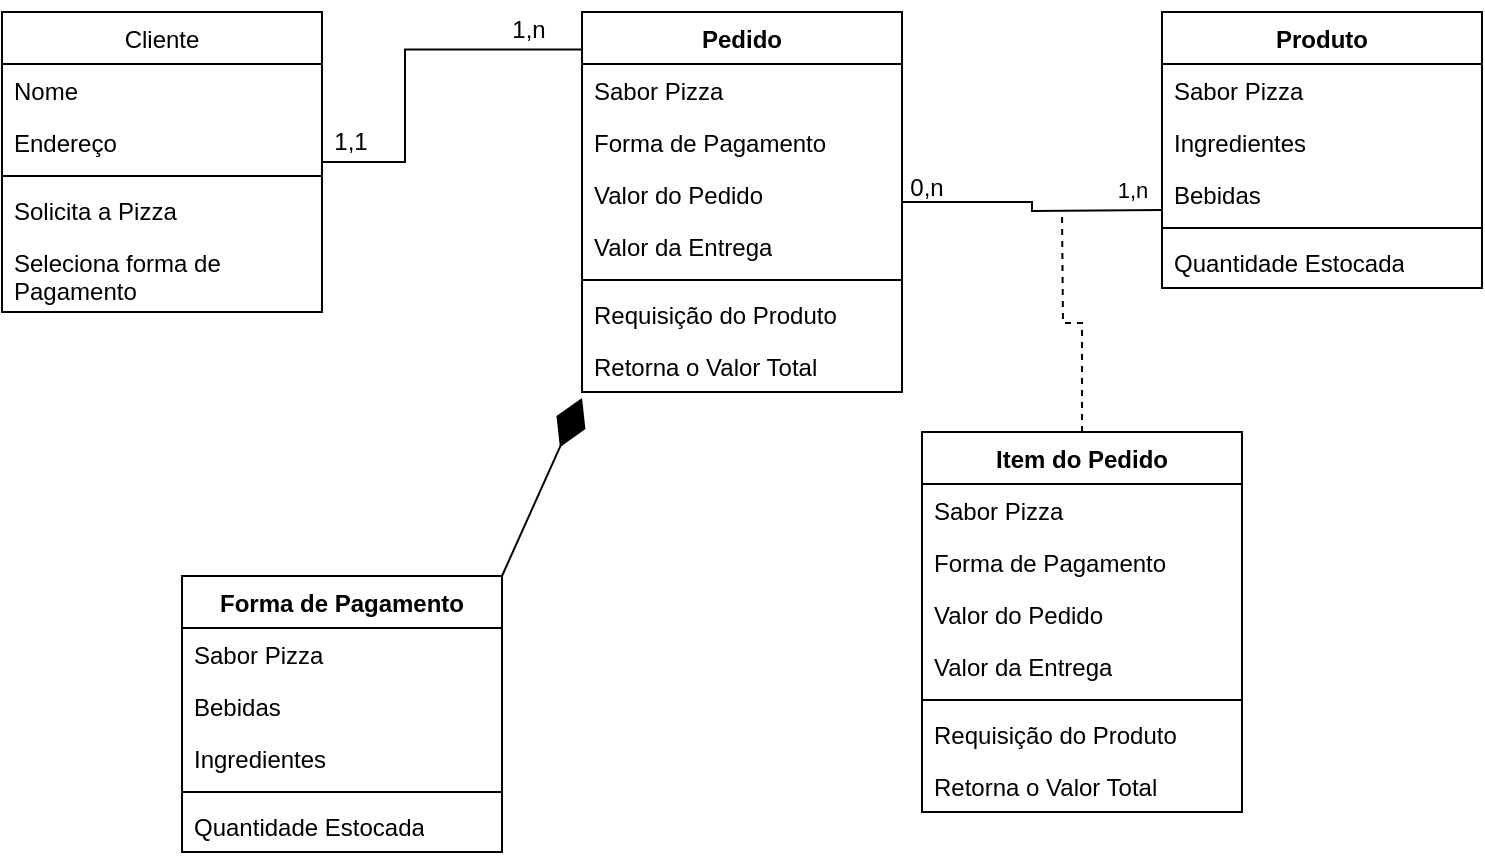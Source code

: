 <mxfile version="22.1.7" type="github">
  <diagram id="C5RBs43oDa-KdzZeNtuy" name="Page-1">
    <mxGraphModel dx="1192" dy="578" grid="1" gridSize="10" guides="1" tooltips="1" connect="1" arrows="1" fold="1" page="1" pageScale="1" pageWidth="827" pageHeight="1169" math="0" shadow="0">
      <root>
        <mxCell id="WIyWlLk6GJQsqaUBKTNV-0" />
        <mxCell id="WIyWlLk6GJQsqaUBKTNV-1" parent="WIyWlLk6GJQsqaUBKTNV-0" />
        <mxCell id="zkfFHV4jXpPFQw0GAbJ--17" value="Cliente" style="swimlane;fontStyle=0;align=center;verticalAlign=top;childLayout=stackLayout;horizontal=1;startSize=26;horizontalStack=0;resizeParent=1;resizeLast=0;collapsible=1;marginBottom=0;rounded=0;shadow=0;strokeWidth=1;" parent="WIyWlLk6GJQsqaUBKTNV-1" vertex="1">
          <mxGeometry x="40" y="260" width="160" height="150" as="geometry">
            <mxRectangle x="550" y="140" width="160" height="26" as="alternateBounds" />
          </mxGeometry>
        </mxCell>
        <mxCell id="zkfFHV4jXpPFQw0GAbJ--18" value="Nome" style="text;align=left;verticalAlign=top;spacingLeft=4;spacingRight=4;overflow=hidden;rotatable=0;points=[[0,0.5],[1,0.5]];portConstraint=eastwest;" parent="zkfFHV4jXpPFQw0GAbJ--17" vertex="1">
          <mxGeometry y="26" width="160" height="26" as="geometry" />
        </mxCell>
        <mxCell id="zkfFHV4jXpPFQw0GAbJ--19" value="Endereço" style="text;align=left;verticalAlign=top;spacingLeft=4;spacingRight=4;overflow=hidden;rotatable=0;points=[[0,0.5],[1,0.5]];portConstraint=eastwest;rounded=0;shadow=0;html=0;" parent="zkfFHV4jXpPFQw0GAbJ--17" vertex="1">
          <mxGeometry y="52" width="160" height="26" as="geometry" />
        </mxCell>
        <mxCell id="zkfFHV4jXpPFQw0GAbJ--23" value="" style="line;html=1;strokeWidth=1;align=left;verticalAlign=middle;spacingTop=-1;spacingLeft=3;spacingRight=3;rotatable=0;labelPosition=right;points=[];portConstraint=eastwest;" parent="zkfFHV4jXpPFQw0GAbJ--17" vertex="1">
          <mxGeometry y="78" width="160" height="8" as="geometry" />
        </mxCell>
        <mxCell id="zkfFHV4jXpPFQw0GAbJ--24" value="Solicita a Pizza" style="text;align=left;verticalAlign=top;spacingLeft=4;spacingRight=4;overflow=hidden;rotatable=0;points=[[0,0.5],[1,0.5]];portConstraint=eastwest;" parent="zkfFHV4jXpPFQw0GAbJ--17" vertex="1">
          <mxGeometry y="86" width="160" height="26" as="geometry" />
        </mxCell>
        <mxCell id="adPqfbbXsS3YPJP5FpZS-12" value="Seleciona forma de&#xa;Pagamento" style="text;align=left;verticalAlign=top;spacingLeft=4;spacingRight=4;overflow=hidden;rotatable=0;points=[[0,0.5],[1,0.5]];portConstraint=eastwest;" vertex="1" parent="zkfFHV4jXpPFQw0GAbJ--17">
          <mxGeometry y="112" width="160" height="38" as="geometry" />
        </mxCell>
        <mxCell id="adPqfbbXsS3YPJP5FpZS-4" value="Forma de Pagamento" style="swimlane;fontStyle=1;align=center;verticalAlign=top;childLayout=stackLayout;horizontal=1;startSize=26;horizontalStack=0;resizeParent=1;resizeParentMax=0;resizeLast=0;collapsible=1;marginBottom=0;whiteSpace=wrap;html=1;" vertex="1" parent="WIyWlLk6GJQsqaUBKTNV-1">
          <mxGeometry x="130" y="542" width="160" height="138" as="geometry" />
        </mxCell>
        <mxCell id="adPqfbbXsS3YPJP5FpZS-5" value="Sabor Pizza" style="text;strokeColor=none;fillColor=none;align=left;verticalAlign=top;spacingLeft=4;spacingRight=4;overflow=hidden;rotatable=0;points=[[0,0.5],[1,0.5]];portConstraint=eastwest;whiteSpace=wrap;html=1;" vertex="1" parent="adPqfbbXsS3YPJP5FpZS-4">
          <mxGeometry y="26" width="160" height="26" as="geometry" />
        </mxCell>
        <mxCell id="adPqfbbXsS3YPJP5FpZS-55" value="Bebidas" style="text;strokeColor=none;fillColor=none;align=left;verticalAlign=top;spacingLeft=4;spacingRight=4;overflow=hidden;rotatable=0;points=[[0,0.5],[1,0.5]];portConstraint=eastwest;whiteSpace=wrap;html=1;" vertex="1" parent="adPqfbbXsS3YPJP5FpZS-4">
          <mxGeometry y="52" width="160" height="26" as="geometry" />
        </mxCell>
        <mxCell id="adPqfbbXsS3YPJP5FpZS-56" value="Ingredientes" style="text;strokeColor=none;fillColor=none;align=left;verticalAlign=top;spacingLeft=4;spacingRight=4;overflow=hidden;rotatable=0;points=[[0,0.5],[1,0.5]];portConstraint=eastwest;whiteSpace=wrap;html=1;" vertex="1" parent="adPqfbbXsS3YPJP5FpZS-4">
          <mxGeometry y="78" width="160" height="26" as="geometry" />
        </mxCell>
        <mxCell id="adPqfbbXsS3YPJP5FpZS-6" value="" style="line;strokeWidth=1;fillColor=none;align=left;verticalAlign=middle;spacingTop=-1;spacingLeft=3;spacingRight=3;rotatable=0;labelPosition=right;points=[];portConstraint=eastwest;strokeColor=inherit;" vertex="1" parent="adPqfbbXsS3YPJP5FpZS-4">
          <mxGeometry y="104" width="160" height="8" as="geometry" />
        </mxCell>
        <mxCell id="adPqfbbXsS3YPJP5FpZS-7" value="Quantidade Estocada" style="text;strokeColor=none;fillColor=none;align=left;verticalAlign=top;spacingLeft=4;spacingRight=4;overflow=hidden;rotatable=0;points=[[0,0.5],[1,0.5]];portConstraint=eastwest;whiteSpace=wrap;html=1;" vertex="1" parent="adPqfbbXsS3YPJP5FpZS-4">
          <mxGeometry y="112" width="160" height="26" as="geometry" />
        </mxCell>
        <mxCell id="adPqfbbXsS3YPJP5FpZS-8" value="Pedido" style="swimlane;fontStyle=1;align=center;verticalAlign=top;childLayout=stackLayout;horizontal=1;startSize=26;horizontalStack=0;resizeParent=1;resizeParentMax=0;resizeLast=0;collapsible=1;marginBottom=0;whiteSpace=wrap;html=1;" vertex="1" parent="WIyWlLk6GJQsqaUBKTNV-1">
          <mxGeometry x="330" y="260" width="160" height="190" as="geometry" />
        </mxCell>
        <mxCell id="adPqfbbXsS3YPJP5FpZS-9" value="Sabor Pizza" style="text;strokeColor=none;fillColor=none;align=left;verticalAlign=top;spacingLeft=4;spacingRight=4;overflow=hidden;rotatable=0;points=[[0,0.5],[1,0.5]];portConstraint=eastwest;whiteSpace=wrap;html=1;" vertex="1" parent="adPqfbbXsS3YPJP5FpZS-8">
          <mxGeometry y="26" width="160" height="26" as="geometry" />
        </mxCell>
        <mxCell id="adPqfbbXsS3YPJP5FpZS-14" value="Forma de Pagamento" style="text;strokeColor=none;fillColor=none;align=left;verticalAlign=top;spacingLeft=4;spacingRight=4;overflow=hidden;rotatable=0;points=[[0,0.5],[1,0.5]];portConstraint=eastwest;whiteSpace=wrap;html=1;" vertex="1" parent="adPqfbbXsS3YPJP5FpZS-8">
          <mxGeometry y="52" width="160" height="26" as="geometry" />
        </mxCell>
        <mxCell id="adPqfbbXsS3YPJP5FpZS-13" value="Valor do Pedido" style="text;strokeColor=none;fillColor=none;align=left;verticalAlign=top;spacingLeft=4;spacingRight=4;overflow=hidden;rotatable=0;points=[[0,0.5],[1,0.5]];portConstraint=eastwest;whiteSpace=wrap;html=1;" vertex="1" parent="adPqfbbXsS3YPJP5FpZS-8">
          <mxGeometry y="78" width="160" height="26" as="geometry" />
        </mxCell>
        <mxCell id="adPqfbbXsS3YPJP5FpZS-15" value="Valor da Entrega" style="text;strokeColor=none;fillColor=none;align=left;verticalAlign=top;spacingLeft=4;spacingRight=4;overflow=hidden;rotatable=0;points=[[0,0.5],[1,0.5]];portConstraint=eastwest;whiteSpace=wrap;html=1;" vertex="1" parent="adPqfbbXsS3YPJP5FpZS-8">
          <mxGeometry y="104" width="160" height="26" as="geometry" />
        </mxCell>
        <mxCell id="adPqfbbXsS3YPJP5FpZS-10" value="" style="line;strokeWidth=1;fillColor=none;align=left;verticalAlign=middle;spacingTop=-1;spacingLeft=3;spacingRight=3;rotatable=0;labelPosition=right;points=[];portConstraint=eastwest;strokeColor=inherit;" vertex="1" parent="adPqfbbXsS3YPJP5FpZS-8">
          <mxGeometry y="130" width="160" height="8" as="geometry" />
        </mxCell>
        <mxCell id="adPqfbbXsS3YPJP5FpZS-11" value="Requisição do Produto" style="text;strokeColor=none;fillColor=none;align=left;verticalAlign=top;spacingLeft=4;spacingRight=4;overflow=hidden;rotatable=0;points=[[0,0.5],[1,0.5]];portConstraint=eastwest;whiteSpace=wrap;html=1;" vertex="1" parent="adPqfbbXsS3YPJP5FpZS-8">
          <mxGeometry y="138" width="160" height="26" as="geometry" />
        </mxCell>
        <mxCell id="adPqfbbXsS3YPJP5FpZS-16" value="Retorna o Valor Total" style="text;strokeColor=none;fillColor=none;align=left;verticalAlign=top;spacingLeft=4;spacingRight=4;overflow=hidden;rotatable=0;points=[[0,0.5],[1,0.5]];portConstraint=eastwest;whiteSpace=wrap;html=1;" vertex="1" parent="adPqfbbXsS3YPJP5FpZS-8">
          <mxGeometry y="164" width="160" height="26" as="geometry" />
        </mxCell>
        <mxCell id="adPqfbbXsS3YPJP5FpZS-17" value="Produto" style="swimlane;fontStyle=1;align=center;verticalAlign=top;childLayout=stackLayout;horizontal=1;startSize=26;horizontalStack=0;resizeParent=1;resizeParentMax=0;resizeLast=0;collapsible=1;marginBottom=0;whiteSpace=wrap;html=1;" vertex="1" parent="WIyWlLk6GJQsqaUBKTNV-1">
          <mxGeometry x="620" y="260" width="160" height="138" as="geometry" />
        </mxCell>
        <mxCell id="adPqfbbXsS3YPJP5FpZS-18" value="Sabor Pizza" style="text;strokeColor=none;fillColor=none;align=left;verticalAlign=top;spacingLeft=4;spacingRight=4;overflow=hidden;rotatable=0;points=[[0,0.5],[1,0.5]];portConstraint=eastwest;whiteSpace=wrap;html=1;" vertex="1" parent="adPqfbbXsS3YPJP5FpZS-17">
          <mxGeometry y="26" width="160" height="26" as="geometry" />
        </mxCell>
        <mxCell id="adPqfbbXsS3YPJP5FpZS-19" value="Ingredientes" style="text;strokeColor=none;fillColor=none;align=left;verticalAlign=top;spacingLeft=4;spacingRight=4;overflow=hidden;rotatable=0;points=[[0,0.5],[1,0.5]];portConstraint=eastwest;whiteSpace=wrap;html=1;" vertex="1" parent="adPqfbbXsS3YPJP5FpZS-17">
          <mxGeometry y="52" width="160" height="26" as="geometry" />
        </mxCell>
        <mxCell id="adPqfbbXsS3YPJP5FpZS-20" value="Bebidas" style="text;strokeColor=none;fillColor=none;align=left;verticalAlign=top;spacingLeft=4;spacingRight=4;overflow=hidden;rotatable=0;points=[[0,0.5],[1,0.5]];portConstraint=eastwest;whiteSpace=wrap;html=1;" vertex="1" parent="adPqfbbXsS3YPJP5FpZS-17">
          <mxGeometry y="78" width="160" height="26" as="geometry" />
        </mxCell>
        <mxCell id="adPqfbbXsS3YPJP5FpZS-22" value="" style="line;strokeWidth=1;fillColor=none;align=left;verticalAlign=middle;spacingTop=-1;spacingLeft=3;spacingRight=3;rotatable=0;labelPosition=right;points=[];portConstraint=eastwest;strokeColor=inherit;" vertex="1" parent="adPqfbbXsS3YPJP5FpZS-17">
          <mxGeometry y="104" width="160" height="8" as="geometry" />
        </mxCell>
        <mxCell id="adPqfbbXsS3YPJP5FpZS-23" value="Quantidade Estocada" style="text;strokeColor=none;fillColor=none;align=left;verticalAlign=top;spacingLeft=4;spacingRight=4;overflow=hidden;rotatable=0;points=[[0,0.5],[1,0.5]];portConstraint=eastwest;whiteSpace=wrap;html=1;" vertex="1" parent="adPqfbbXsS3YPJP5FpZS-17">
          <mxGeometry y="112" width="160" height="26" as="geometry" />
        </mxCell>
        <mxCell id="adPqfbbXsS3YPJP5FpZS-53" style="edgeStyle=orthogonalEdgeStyle;rounded=0;orthogonalLoop=1;jettySize=auto;html=1;endArrow=none;endFill=0;dashed=1;" edge="1" parent="WIyWlLk6GJQsqaUBKTNV-1" source="adPqfbbXsS3YPJP5FpZS-25">
          <mxGeometry relative="1" as="geometry">
            <mxPoint x="570" y="360" as="targetPoint" />
          </mxGeometry>
        </mxCell>
        <mxCell id="adPqfbbXsS3YPJP5FpZS-25" value="Item do Pedido" style="swimlane;fontStyle=1;align=center;verticalAlign=top;childLayout=stackLayout;horizontal=1;startSize=26;horizontalStack=0;resizeParent=1;resizeParentMax=0;resizeLast=0;collapsible=1;marginBottom=0;whiteSpace=wrap;html=1;" vertex="1" parent="WIyWlLk6GJQsqaUBKTNV-1">
          <mxGeometry x="500" y="470" width="160" height="190" as="geometry" />
        </mxCell>
        <mxCell id="adPqfbbXsS3YPJP5FpZS-26" value="Sabor Pizza" style="text;strokeColor=none;fillColor=none;align=left;verticalAlign=top;spacingLeft=4;spacingRight=4;overflow=hidden;rotatable=0;points=[[0,0.5],[1,0.5]];portConstraint=eastwest;whiteSpace=wrap;html=1;" vertex="1" parent="adPqfbbXsS3YPJP5FpZS-25">
          <mxGeometry y="26" width="160" height="26" as="geometry" />
        </mxCell>
        <mxCell id="adPqfbbXsS3YPJP5FpZS-27" value="Forma de Pagamento" style="text;strokeColor=none;fillColor=none;align=left;verticalAlign=top;spacingLeft=4;spacingRight=4;overflow=hidden;rotatable=0;points=[[0,0.5],[1,0.5]];portConstraint=eastwest;whiteSpace=wrap;html=1;" vertex="1" parent="adPqfbbXsS3YPJP5FpZS-25">
          <mxGeometry y="52" width="160" height="26" as="geometry" />
        </mxCell>
        <mxCell id="adPqfbbXsS3YPJP5FpZS-28" value="Valor do Pedido" style="text;strokeColor=none;fillColor=none;align=left;verticalAlign=top;spacingLeft=4;spacingRight=4;overflow=hidden;rotatable=0;points=[[0,0.5],[1,0.5]];portConstraint=eastwest;whiteSpace=wrap;html=1;" vertex="1" parent="adPqfbbXsS3YPJP5FpZS-25">
          <mxGeometry y="78" width="160" height="26" as="geometry" />
        </mxCell>
        <mxCell id="adPqfbbXsS3YPJP5FpZS-29" value="Valor da Entrega" style="text;strokeColor=none;fillColor=none;align=left;verticalAlign=top;spacingLeft=4;spacingRight=4;overflow=hidden;rotatable=0;points=[[0,0.5],[1,0.5]];portConstraint=eastwest;whiteSpace=wrap;html=1;" vertex="1" parent="adPqfbbXsS3YPJP5FpZS-25">
          <mxGeometry y="104" width="160" height="26" as="geometry" />
        </mxCell>
        <mxCell id="adPqfbbXsS3YPJP5FpZS-30" value="" style="line;strokeWidth=1;fillColor=none;align=left;verticalAlign=middle;spacingTop=-1;spacingLeft=3;spacingRight=3;rotatable=0;labelPosition=right;points=[];portConstraint=eastwest;strokeColor=inherit;" vertex="1" parent="adPqfbbXsS3YPJP5FpZS-25">
          <mxGeometry y="130" width="160" height="8" as="geometry" />
        </mxCell>
        <mxCell id="adPqfbbXsS3YPJP5FpZS-31" value="Requisição do Produto" style="text;strokeColor=none;fillColor=none;align=left;verticalAlign=top;spacingLeft=4;spacingRight=4;overflow=hidden;rotatable=0;points=[[0,0.5],[1,0.5]];portConstraint=eastwest;whiteSpace=wrap;html=1;" vertex="1" parent="adPqfbbXsS3YPJP5FpZS-25">
          <mxGeometry y="138" width="160" height="26" as="geometry" />
        </mxCell>
        <mxCell id="adPqfbbXsS3YPJP5FpZS-32" value="Retorna o Valor Total" style="text;strokeColor=none;fillColor=none;align=left;verticalAlign=top;spacingLeft=4;spacingRight=4;overflow=hidden;rotatable=0;points=[[0,0.5],[1,0.5]];portConstraint=eastwest;whiteSpace=wrap;html=1;" vertex="1" parent="adPqfbbXsS3YPJP5FpZS-25">
          <mxGeometry y="164" width="160" height="26" as="geometry" />
        </mxCell>
        <mxCell id="adPqfbbXsS3YPJP5FpZS-44" style="edgeStyle=orthogonalEdgeStyle;rounded=0;orthogonalLoop=1;jettySize=auto;html=1;strokeColor=default;endArrow=none;endFill=0;entryX=1.169;entryY=0.827;entryDx=0;entryDy=0;entryPerimeter=0;" edge="1" parent="WIyWlLk6GJQsqaUBKTNV-1" source="zkfFHV4jXpPFQw0GAbJ--17" target="adPqfbbXsS3YPJP5FpZS-46">
          <mxGeometry relative="1" as="geometry">
            <mxPoint x="340" y="280" as="targetPoint" />
          </mxGeometry>
        </mxCell>
        <mxCell id="adPqfbbXsS3YPJP5FpZS-45" value="1,1" style="text;html=1;align=center;verticalAlign=middle;resizable=0;points=[];autosize=1;strokeColor=none;fillColor=none;" vertex="1" parent="WIyWlLk6GJQsqaUBKTNV-1">
          <mxGeometry x="194" y="310" width="40" height="30" as="geometry" />
        </mxCell>
        <mxCell id="adPqfbbXsS3YPJP5FpZS-46" value="1,n" style="text;html=1;align=center;verticalAlign=middle;resizable=0;points=[];autosize=1;strokeColor=none;fillColor=none;" vertex="1" parent="WIyWlLk6GJQsqaUBKTNV-1">
          <mxGeometry x="283" y="254" width="40" height="30" as="geometry" />
        </mxCell>
        <mxCell id="adPqfbbXsS3YPJP5FpZS-48" style="edgeStyle=orthogonalEdgeStyle;rounded=0;orthogonalLoop=1;jettySize=auto;html=1;endArrow=none;endFill=0;" edge="1" parent="WIyWlLk6GJQsqaUBKTNV-1" source="adPqfbbXsS3YPJP5FpZS-8">
          <mxGeometry relative="1" as="geometry">
            <mxPoint x="620" y="359" as="targetPoint" />
          </mxGeometry>
        </mxCell>
        <mxCell id="adPqfbbXsS3YPJP5FpZS-51" value="1,n" style="edgeLabel;html=1;align=center;verticalAlign=middle;resizable=0;points=[];" vertex="1" connectable="0" parent="adPqfbbXsS3YPJP5FpZS-48">
          <mxGeometry x="0.708" y="4" relative="1" as="geometry">
            <mxPoint x="4" y="-6" as="offset" />
          </mxGeometry>
        </mxCell>
        <mxCell id="adPqfbbXsS3YPJP5FpZS-49" value="0,n" style="text;html=1;align=center;verticalAlign=middle;resizable=0;points=[];autosize=1;strokeColor=none;fillColor=none;" vertex="1" parent="WIyWlLk6GJQsqaUBKTNV-1">
          <mxGeometry x="482" y="333" width="40" height="30" as="geometry" />
        </mxCell>
        <mxCell id="adPqfbbXsS3YPJP5FpZS-54" value="" style="endArrow=diamondThin;endFill=1;endSize=24;html=1;rounded=0;entryX=0;entryY=1.115;entryDx=0;entryDy=0;entryPerimeter=0;exitX=1;exitY=0;exitDx=0;exitDy=0;" edge="1" parent="WIyWlLk6GJQsqaUBKTNV-1" source="adPqfbbXsS3YPJP5FpZS-4" target="adPqfbbXsS3YPJP5FpZS-16">
          <mxGeometry width="160" relative="1" as="geometry">
            <mxPoint x="220" y="540" as="sourcePoint" />
            <mxPoint x="300" y="500" as="targetPoint" />
            <Array as="points" />
          </mxGeometry>
        </mxCell>
      </root>
    </mxGraphModel>
  </diagram>
</mxfile>
